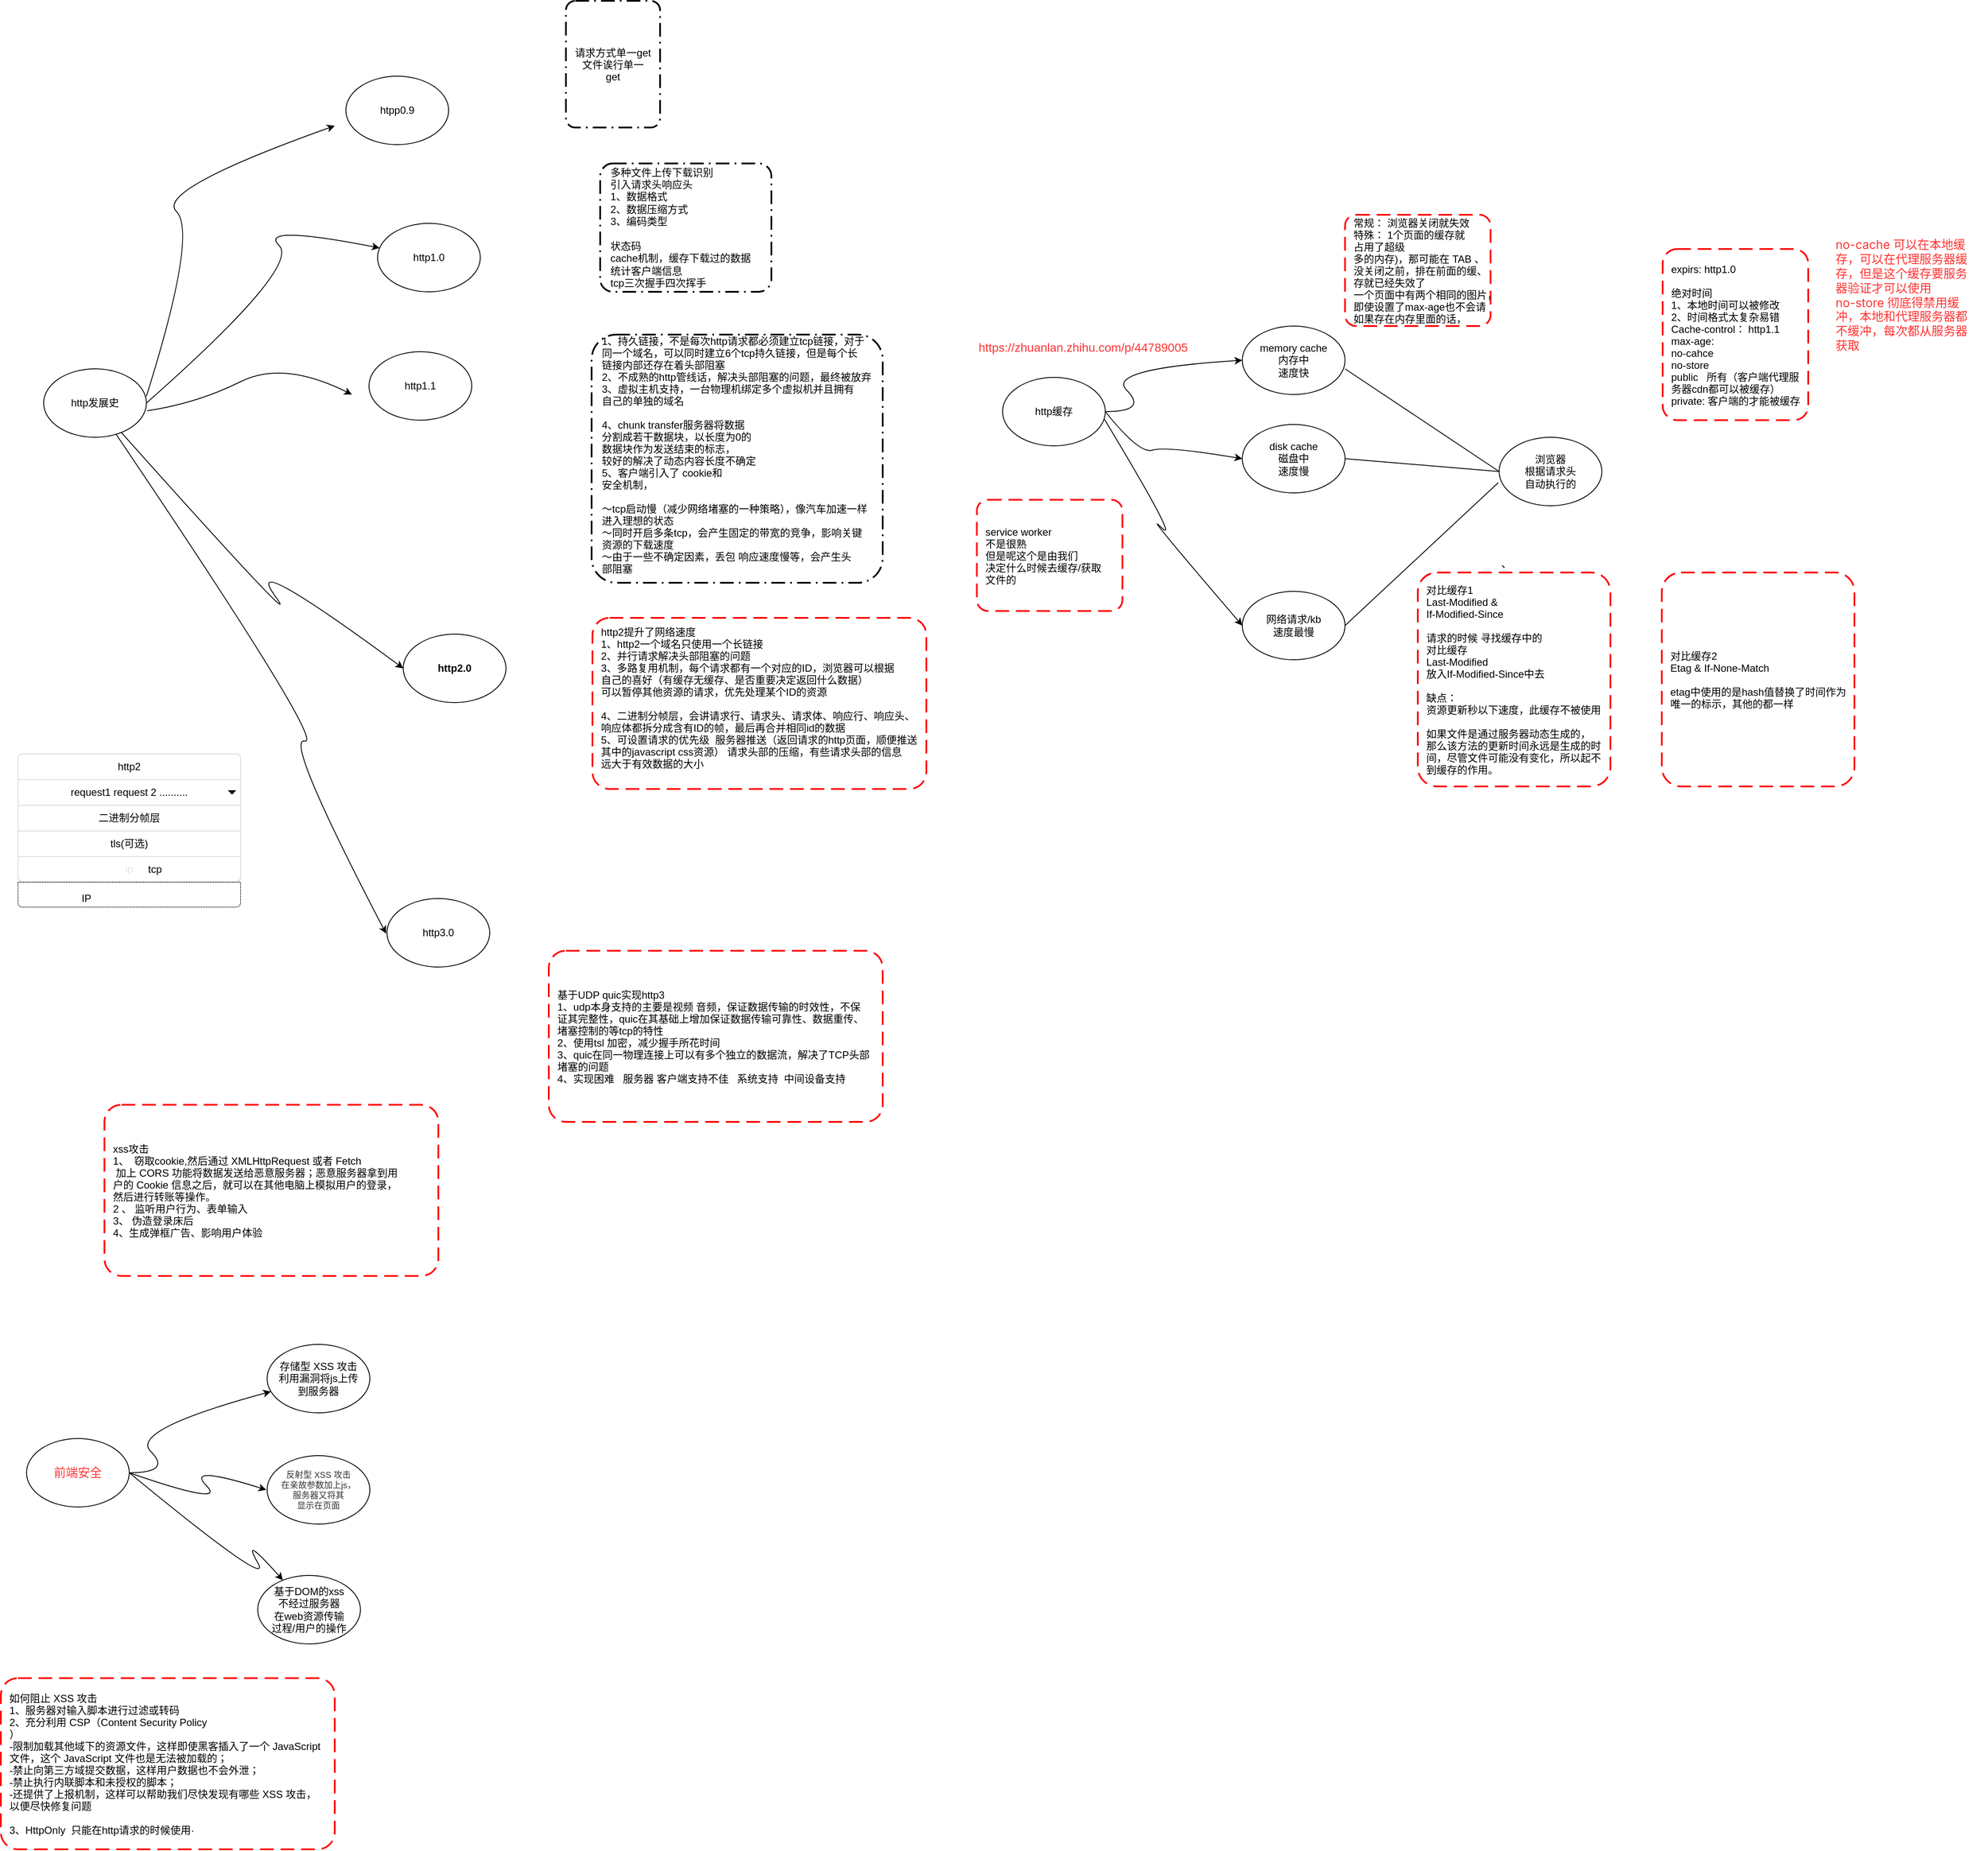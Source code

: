 <mxfile version="12.3.3" type="github" pages="1">
  <diagram id="m3J9kFqykPF54zMLwvkE" name="Page-1">
    <mxGraphModel dx="3271" dy="599" grid="1" gridSize="10" guides="1" tooltips="1" connect="1" arrows="1" fold="1" page="1" pageScale="1" pageWidth="2339" pageHeight="3300" math="0" shadow="0">
      <root>
        <mxCell id="0"/>
        <mxCell id="1" parent="0"/>
        <mxCell id="QJzcUnjFtNNjHItLSUZi-8" value="多种文件上传下载识别&lt;br&gt;引入请求头响应头&lt;br&gt;1、数据格式&lt;br&gt;2、数据压缩方式&lt;br&gt;3、编码类型&lt;br&gt;&lt;br&gt;状态码&lt;br&gt;cache机制，缓存下载过的数据&lt;br&gt;统计客户端信息&lt;br&gt;tcp三次握手四次挥手" style="rounded=1;arcSize=10;dashed=1;strokeColor=#000000;fillColor=none;gradientColor=none;dashPattern=8 3 1 3;strokeWidth=2;align=left;whiteSpace=wrap;html=1;spacingLeft=10;" parent="1" vertex="1">
          <mxGeometry x="-1630" y="260" width="200" height="150" as="geometry"/>
        </mxCell>
        <mxCell id="-C9dd63Dn9SHJSaXkGCF-1" value="http发展史" style="ellipse;whiteSpace=wrap;html=1;" parent="1" vertex="1">
          <mxGeometry x="-2280" y="500" width="120" height="80" as="geometry"/>
        </mxCell>
        <mxCell id="-C9dd63Dn9SHJSaXkGCF-2" value="" style="curved=1;endArrow=classic;html=1;exitX=1;exitY=0.4;exitDx=0;exitDy=0;exitPerimeter=0;" parent="1" source="-C9dd63Dn9SHJSaXkGCF-1" edge="1">
          <mxGeometry width="50" height="50" relative="1" as="geometry">
            <mxPoint x="-2150" y="341" as="sourcePoint"/>
            <mxPoint x="-1940" y="216" as="targetPoint"/>
            <Array as="points">
              <mxPoint x="-2100" y="341"/>
              <mxPoint x="-2150" y="291"/>
            </Array>
          </mxGeometry>
        </mxCell>
        <mxCell id="QJzcUnjFtNNjHItLSUZi-1" value="Text" style="text;html=1;align=center;verticalAlign=middle;resizable=0;points=[];;autosize=1;" parent="1" vertex="1">
          <mxGeometry x="-1899" y="198" width="40" height="20" as="geometry"/>
        </mxCell>
        <mxCell id="QJzcUnjFtNNjHItLSUZi-2" value="htpp0.9" style="ellipse;whiteSpace=wrap;html=1;" parent="1" vertex="1">
          <mxGeometry x="-1927" y="158" width="120" height="80" as="geometry"/>
        </mxCell>
        <mxCell id="QJzcUnjFtNNjHItLSUZi-4" value="请求方式单一get&#xa;文件诶行单一&#xa;get" style="rounded=1;arcSize=10;dashed=1;strokeColor=#000000;fillColor=none;gradientColor=none;dashPattern=8 3 1 3;strokeWidth=2;" parent="1" vertex="1">
          <mxGeometry x="-1670" y="70" width="110" height="148" as="geometry"/>
        </mxCell>
        <mxCell id="QJzcUnjFtNNjHItLSUZi-9" value="" style="curved=1;endArrow=classic;html=1;exitX=1;exitY=0.5;exitDx=0;exitDy=0;" parent="1" source="-C9dd63Dn9SHJSaXkGCF-1" target="QJzcUnjFtNNjHItLSUZi-10" edge="1">
          <mxGeometry width="50" height="50" relative="1" as="geometry">
            <mxPoint x="-2150" y="360" as="sourcePoint"/>
            <mxPoint x="-1900" y="381" as="targetPoint"/>
            <Array as="points">
              <mxPoint x="-1980" y="381"/>
              <mxPoint x="-2030" y="331"/>
            </Array>
          </mxGeometry>
        </mxCell>
        <mxCell id="QJzcUnjFtNNjHItLSUZi-10" value="http1.0" style="ellipse;whiteSpace=wrap;html=1;" parent="1" vertex="1">
          <mxGeometry x="-1890" y="330" width="120" height="80" as="geometry"/>
        </mxCell>
        <mxCell id="QJzcUnjFtNNjHItLSUZi-11" value="" style="curved=1;endArrow=classic;html=1;exitX=1.008;exitY=0.613;exitDx=0;exitDy=0;exitPerimeter=0;" parent="1" source="-C9dd63Dn9SHJSaXkGCF-1" edge="1">
          <mxGeometry width="50" height="50" relative="1" as="geometry">
            <mxPoint x="-2040" y="470" as="sourcePoint"/>
            <mxPoint x="-1920" y="530" as="targetPoint"/>
            <Array as="points">
              <mxPoint x="-2100" y="540"/>
              <mxPoint x="-2000" y="490"/>
            </Array>
          </mxGeometry>
        </mxCell>
        <mxCell id="QJzcUnjFtNNjHItLSUZi-12" value="http1.1" style="ellipse;whiteSpace=wrap;html=1;" parent="1" vertex="1">
          <mxGeometry x="-1900" y="480" width="120" height="80" as="geometry"/>
        </mxCell>
        <mxCell id="QJzcUnjFtNNjHItLSUZi-13" value="1、持久链接，不是每次http请求都必须建立tcp链接，对于&#xa;同一个域名，可以同时建立6个tcp持久链接，但是每个长&#xa;链接内部还存在着头部阻塞&#xa;2、不成熟的http管线话，解决头部阻塞的问题，最终被放弃&#xa;3、虚拟主机支持，一台物理机绑定多个虚拟机并且拥有&#xa;自己的单独的域名&#xa;&#xa;4、chunk transfer服务器将数据&#xa;分割成若干数据块，以长度为0的&#xa;数据块作为发送结束的标志，&#xa;较好的解决了动态内容长度不确定&#xa;5、客户端引入了 cookie和&#xa;安全机制，&#xa;&#xa;～tcp启动慢（减少网络堵塞的一种策略），像汽车加速一样&#xa;进入理想的状态&#xa;～同时开启多条tcp，会产生固定的带宽的竞争，影响关键&#xa;资源的下载速度&#xa;～由于一些不确定因素，丢包 响应速度慢等，会产生头&#xa;部阻塞" style="rounded=1;arcSize=10;dashed=1;strokeColor=#000000;fillColor=none;gradientColor=none;dashPattern=8 3 1 3;strokeWidth=2;align=left;spacingLeft=10;spacingBottom=10;spacingRight=10;" parent="1" vertex="1">
          <mxGeometry x="-1640" y="460" width="340" height="290" as="geometry"/>
        </mxCell>
        <mxCell id="d7jbJatVRlTsx0HvFHzn-1" value="" style="curved=1;endArrow=classic;html=1;" parent="1" source="-C9dd63Dn9SHJSaXkGCF-1" edge="1">
          <mxGeometry width="50" height="50" relative="1" as="geometry">
            <mxPoint x="-2030" y="740" as="sourcePoint"/>
            <mxPoint x="-1860" y="850" as="targetPoint"/>
            <Array as="points">
              <mxPoint x="-1970" y="820"/>
              <mxPoint x="-2050" y="710"/>
            </Array>
          </mxGeometry>
        </mxCell>
        <mxCell id="d7jbJatVRlTsx0HvFHzn-2" value="http2.0&lt;br&gt;" style="ellipse;whiteSpace=wrap;html=1;fontStyle=1" parent="1" vertex="1">
          <mxGeometry x="-1860" y="810" width="120" height="80" as="geometry"/>
        </mxCell>
        <mxCell id="d7jbJatVRlTsx0HvFHzn-3" value="http2提升了网络速度&#xa;1、http2一个域名只使用一个长链接&#xa;2、并行请求解决头部阻塞的问题&#xa;3、多路复用机制，每个请求都有一个对应的ID，浏览器可以根据&#xa;自己的喜好（有缓存无缓存、是否重要决定返回什么数据）&#xa;可以暂停其他资源的请求，优先处理某个ID的资源&#xa;&#xa;4、二进制分帧层，会讲请求行、请求头、请求体、响应行、响应头、&#xa;响应体都拆分成含有ID的帧，最后再合并相同id的数据&#xa;5、可设置请求的优先级  服务器推送（返回请求的http页面，顺便推送&#xa;其中的javascript css资源） 请求头部的压缩，有些请求头部的信息&#xa;远大于有效数据的大小&#xa;" style="rounded=1;arcSize=10;dashed=1;strokeColor=#ff0000;fillColor=none;gradientColor=none;dashPattern=8 4;strokeWidth=2;align=left;spacingLeft=8;spacingRight=8;" parent="1" vertex="1">
          <mxGeometry x="-1639" y="791" width="390" height="200" as="geometry"/>
        </mxCell>
        <mxCell id="d7jbJatVRlTsx0HvFHzn-10" value="" style="html=1;shadow=0;dashed=0;shape=mxgraph.bootstrap.rrect;rSize=5;strokeColor=#dddddd;html=1;whiteSpace=wrap;fillColor=#ffffff;align=left;" parent="1" vertex="1">
          <mxGeometry x="-2310" y="950" width="260" height="150" as="geometry"/>
        </mxCell>
        <mxCell id="d7jbJatVRlTsx0HvFHzn-11" value="http2&lt;br&gt;" style="strokeColor=inherit;fillColor=inherit;gradientColor=inherit;html=1;shadow=0;dashed=0;shape=mxgraph.bootstrap.topButton;rSize=5;perimeter=none;whiteSpace=wrap;resizeWidth=1;" parent="d7jbJatVRlTsx0HvFHzn-10" vertex="1">
          <mxGeometry width="260" height="30" relative="1" as="geometry"/>
        </mxCell>
        <mxCell id="d7jbJatVRlTsx0HvFHzn-12" value="request1 request 2 .........." style="strokeColor=inherit;fillColor=inherit;gradientColor=inherit;html=1;shadow=0;dashed=0;shape=mxgraph.bootstrap.rect;perimeter=none;whiteSpace=wrap;resizeWidth=1;" parent="d7jbJatVRlTsx0HvFHzn-10" vertex="1">
          <mxGeometry width="260" height="30" relative="1" as="geometry">
            <mxPoint y="30" as="offset"/>
          </mxGeometry>
        </mxCell>
        <mxCell id="d7jbJatVRlTsx0HvFHzn-13" value="" style="shape=triangle;direction=south;fillColor=#000000;strokeColor=none;perimeter=none;" parent="d7jbJatVRlTsx0HvFHzn-12" vertex="1">
          <mxGeometry x="1" y="0.5" width="10" height="5" relative="1" as="geometry">
            <mxPoint x="-15" y="-2.5" as="offset"/>
          </mxGeometry>
        </mxCell>
        <mxCell id="d7jbJatVRlTsx0HvFHzn-14" value="二进制分帧层" style="strokeColor=inherit;fillColor=inherit;gradientColor=inherit;html=1;shadow=0;dashed=0;shape=mxgraph.bootstrap.rect;perimeter=none;whiteSpace=wrap;resizeWidth=1;" parent="d7jbJatVRlTsx0HvFHzn-10" vertex="1">
          <mxGeometry width="260" height="30" relative="1" as="geometry">
            <mxPoint y="60" as="offset"/>
          </mxGeometry>
        </mxCell>
        <mxCell id="d7jbJatVRlTsx0HvFHzn-15" value="tls(可选)" style="strokeColor=inherit;fillColor=inherit;gradientColor=inherit;html=1;shadow=0;dashed=0;shape=mxgraph.bootstrap.rect;perimeter=none;whiteSpace=wrap;resizeWidth=1;" parent="d7jbJatVRlTsx0HvFHzn-10" vertex="1">
          <mxGeometry width="260" height="30" relative="1" as="geometry">
            <mxPoint y="90" as="offset"/>
          </mxGeometry>
        </mxCell>
        <mxCell id="d7jbJatVRlTsx0HvFHzn-16" value="&amp;nbsp; &amp;nbsp; &amp;nbsp; &amp;nbsp; &amp;nbsp; &amp;nbsp; &amp;nbsp; &amp;nbsp; &amp;nbsp; tcp&lt;br&gt;" style="strokeColor=inherit;fillColor=inherit;gradientColor=inherit;html=1;shadow=0;dashed=0;shape=mxgraph.bootstrap.bottomButton;rSize=5;perimeter=none;whiteSpace=wrap;resizeWidth=1;fontColor=#000000;" parent="d7jbJatVRlTsx0HvFHzn-10" vertex="1">
          <mxGeometry y="1" width="260" height="29" relative="1" as="geometry">
            <mxPoint y="-30" as="offset"/>
          </mxGeometry>
        </mxCell>
        <mxCell id="d7jbJatVRlTsx0HvFHzn-17" value="ip" style="strokeColor=inherit;fillColor=inherit;gradientColor=inherit;html=1;shadow=0;dashed=1;shape=mxgraph.bootstrap.bottomButton;rSize=5;perimeter=none;whiteSpace=wrap;resizeWidth=1;fontColor=#E6E6E6;dashPattern=1 1;" parent="1" vertex="1">
          <mxGeometry x="-2310" y="1100" width="260" height="29" as="geometry">
            <mxPoint y="-30" as="offset"/>
          </mxGeometry>
        </mxCell>
        <mxCell id="d7jbJatVRlTsx0HvFHzn-18" value="IP&lt;br&gt;" style="text;html=1;strokeColor=none;fillColor=none;align=center;verticalAlign=middle;whiteSpace=wrap;rounded=0;dashed=1;dashPattern=1 1;fontColor=#000000;" parent="1" vertex="1">
          <mxGeometry x="-2250" y="1109" width="40" height="20" as="geometry"/>
        </mxCell>
        <mxCell id="d7jbJatVRlTsx0HvFHzn-19" value="" style="curved=1;endArrow=classic;html=1;fontColor=#000000;" parent="1" source="-C9dd63Dn9SHJSaXkGCF-1" edge="1">
          <mxGeometry width="50" height="50" relative="1" as="geometry">
            <mxPoint x="-2000" y="940" as="sourcePoint"/>
            <mxPoint x="-1880" y="1160" as="targetPoint"/>
            <Array as="points">
              <mxPoint x="-1950" y="940"/>
              <mxPoint x="-2000" y="930"/>
            </Array>
          </mxGeometry>
        </mxCell>
        <mxCell id="d7jbJatVRlTsx0HvFHzn-21" value="http3.0&lt;br&gt;" style="ellipse;whiteSpace=wrap;html=1;" parent="1" vertex="1">
          <mxGeometry x="-1879" y="1119" width="120" height="80" as="geometry"/>
        </mxCell>
        <mxCell id="d7jbJatVRlTsx0HvFHzn-22" value="基于UDP quic实现http3&#xa;1、udp本身支持的主要是视频 音频，保证数据传输的时效性，不保&#xa;证其完整性，quic在其基础上增加保证数据传输可靠性、数据重传、&#xa;堵塞控制的等tcp的特性&#xa;2、使用tsl 加密，减少握手所花时间&#xa;3、quic在同一物理连接上可以有多个独立的数据流，解决了TCP头部&#xa;堵塞的问题&#xa;4、实现困难   服务器 客户端支持不佳   系统支持  中间设备支持" style="rounded=1;arcSize=10;dashed=1;strokeColor=#ff0000;fillColor=none;gradientColor=none;dashPattern=8 4;strokeWidth=2;align=left;spacingLeft=8;spacingRight=8;" parent="1" vertex="1">
          <mxGeometry x="-1690" y="1180" width="390" height="200" as="geometry"/>
        </mxCell>
        <mxCell id="FxdTvAPtLqqA7UkRKLkz-4" value="http缓存" style="ellipse;whiteSpace=wrap;html=1;" vertex="1" parent="1">
          <mxGeometry x="-1160" y="510" width="120" height="80" as="geometry"/>
        </mxCell>
        <mxCell id="FxdTvAPtLqqA7UkRKLkz-5" value="" style="curved=1;endArrow=classic;html=1;" edge="1" parent="1">
          <mxGeometry width="50" height="50" relative="1" as="geometry">
            <mxPoint x="-1040" y="550" as="sourcePoint"/>
            <mxPoint x="-880" y="490" as="targetPoint"/>
            <Array as="points">
              <mxPoint x="-990" y="550"/>
              <mxPoint x="-1040" y="500"/>
            </Array>
          </mxGeometry>
        </mxCell>
        <mxCell id="FxdTvAPtLqqA7UkRKLkz-6" value="" style="curved=1;endArrow=classic;html=1;exitX=1;exitY=0.5;exitDx=0;exitDy=0;entryX=0;entryY=0.5;entryDx=0;entryDy=0;" edge="1" parent="1" source="FxdTvAPtLqqA7UkRKLkz-4" target="FxdTvAPtLqqA7UkRKLkz-7">
          <mxGeometry width="50" height="50" relative="1" as="geometry">
            <mxPoint x="-1030" y="580" as="sourcePoint"/>
            <mxPoint x="-880" y="630" as="targetPoint"/>
            <Array as="points">
              <mxPoint x="-1000" y="600"/>
              <mxPoint x="-970" y="590"/>
            </Array>
          </mxGeometry>
        </mxCell>
        <mxCell id="FxdTvAPtLqqA7UkRKLkz-7" value="disk cache&lt;br&gt;磁盘中&lt;br&gt;速度慢" style="ellipse;whiteSpace=wrap;html=1;" vertex="1" parent="1">
          <mxGeometry x="-880" y="565" width="120" height="80" as="geometry"/>
        </mxCell>
        <mxCell id="FxdTvAPtLqqA7UkRKLkz-8" value="memory cache&lt;br&gt;内存中&lt;br&gt;速度快&lt;br&gt;" style="ellipse;whiteSpace=wrap;html=1;" vertex="1" parent="1">
          <mxGeometry x="-880" y="450" width="120" height="80" as="geometry"/>
        </mxCell>
        <mxCell id="FxdTvAPtLqqA7UkRKLkz-9" value="" style="curved=1;endArrow=classic;html=1;exitX=0.992;exitY=0.613;exitDx=0;exitDy=0;exitPerimeter=0;entryX=0;entryY=0.5;entryDx=0;entryDy=0;" edge="1" parent="1" source="FxdTvAPtLqqA7UkRKLkz-4" target="FxdTvAPtLqqA7UkRKLkz-10">
          <mxGeometry width="50" height="50" relative="1" as="geometry">
            <mxPoint x="-1000" y="710" as="sourcePoint"/>
            <mxPoint x="-890" y="730" as="targetPoint"/>
            <Array as="points">
              <mxPoint x="-950" y="710"/>
              <mxPoint x="-1000" y="660"/>
            </Array>
          </mxGeometry>
        </mxCell>
        <mxCell id="FxdTvAPtLqqA7UkRKLkz-10" value="网络请求/kb&lt;br&gt;速度最慢" style="ellipse;whiteSpace=wrap;html=1;" vertex="1" parent="1">
          <mxGeometry x="-880" y="760" width="120" height="80" as="geometry"/>
        </mxCell>
        <mxCell id="FxdTvAPtLqqA7UkRKLkz-13" value="、" style="text;html=1;align=center;verticalAlign=middle;resizable=0;points=[];;autosize=1;" vertex="1" parent="1">
          <mxGeometry x="-587" y="718" width="30" height="20" as="geometry"/>
        </mxCell>
        <mxCell id="FxdTvAPtLqqA7UkRKLkz-14" value="" style="endArrow=none;html=1;" edge="1" parent="1">
          <mxGeometry width="50" height="50" relative="1" as="geometry">
            <mxPoint x="-760" y="500" as="sourcePoint"/>
            <mxPoint x="-580" y="620" as="targetPoint"/>
          </mxGeometry>
        </mxCell>
        <mxCell id="FxdTvAPtLqqA7UkRKLkz-15" value="" style="endArrow=none;html=1;entryX=0;entryY=0.5;entryDx=0;entryDy=0;" edge="1" parent="1" target="FxdTvAPtLqqA7UkRKLkz-17">
          <mxGeometry width="50" height="50" relative="1" as="geometry">
            <mxPoint x="-760" y="605" as="sourcePoint"/>
            <mxPoint x="-578" y="605" as="targetPoint"/>
          </mxGeometry>
        </mxCell>
        <mxCell id="FxdTvAPtLqqA7UkRKLkz-16" value="" style="endArrow=none;html=1;entryX=-0.008;entryY=0.663;entryDx=0;entryDy=0;entryPerimeter=0;" edge="1" parent="1" target="FxdTvAPtLqqA7UkRKLkz-17">
          <mxGeometry width="50" height="50" relative="1" as="geometry">
            <mxPoint x="-760" y="800" as="sourcePoint"/>
            <mxPoint x="-578" y="700" as="targetPoint"/>
          </mxGeometry>
        </mxCell>
        <mxCell id="FxdTvAPtLqqA7UkRKLkz-17" value="浏览器&lt;br&gt;根据请求头&lt;br&gt;自动执行的" style="ellipse;whiteSpace=wrap;html=1;" vertex="1" parent="1">
          <mxGeometry x="-580" y="580" width="120" height="80" as="geometry"/>
        </mxCell>
        <mxCell id="FxdTvAPtLqqA7UkRKLkz-21" value="service worker&#xa;不是很熟&#xa;但是呢这个是由我们&#xa;决定什么时候去缓存/获取&#xa;文件的" style="rounded=1;arcSize=10;dashed=1;strokeColor=#ff0000;fillColor=none;gradientColor=none;dashPattern=8 4;strokeWidth=2;align=left;spacingLeft=8;spacingRight=8;" vertex="1" parent="1">
          <mxGeometry x="-1190" y="653" width="170" height="130" as="geometry"/>
        </mxCell>
        <mxCell id="FxdTvAPtLqqA7UkRKLkz-22" value="常规： 浏览器关闭就失效&#xa;特殊： 1个页面的缓存就&#xa;占用了超级&#xa;多的内存)，那可能在 TAB 、&#xa;没关闭之前，排在前面的缓、&#xa;存就已经失效了&#xa;一个页面中有两个相同的图片，&#xa;即使设置了max-age也不会请&#xa;如果存在内存里面的话，" style="rounded=1;arcSize=10;dashed=1;strokeColor=#ff0000;fillColor=none;gradientColor=none;dashPattern=8 4;strokeWidth=2;align=left;spacingLeft=8;spacingRight=8;" vertex="1" parent="1">
          <mxGeometry x="-760" y="320" width="170" height="130" as="geometry"/>
        </mxCell>
        <mxCell id="FxdTvAPtLqqA7UkRKLkz-23" value="expirs: http1.0&#xa;&#xa;绝对时间&#xa;1、本地时间可以被修改&#xa;2、时间格式太复杂易错&#xa;Cache-control： http1.1&#xa;max-age:&#xa;no-cahce&#xa;no-store&#xa;public   所有（客户端代理服&#xa;务器cdn都可以被缓存）&#xa;private: 客户端的才能被缓存" style="rounded=1;arcSize=10;dashed=1;strokeColor=#ff0000;fillColor=none;gradientColor=none;dashPattern=8 4;strokeWidth=2;align=left;spacingLeft=8;spacingRight=8;" vertex="1" parent="1">
          <mxGeometry x="-389" y="360" width="170" height="200" as="geometry"/>
        </mxCell>
        <mxCell id="FxdTvAPtLqqA7UkRKLkz-24" value="&lt;h1 style=&quot;font-size: 14px;&quot;&gt;&lt;span style=&quot;font-family: &amp;quot;microsoft yahei&amp;quot;, &amp;quot;sf pro display&amp;quot;, roboto, noto, arial, &amp;quot;pingfang sc&amp;quot;, sans-serif; font-size: 14px; font-weight: 400; background-color: rgb(255, 255, 255);&quot;&gt;no-cache 可以在本地缓存，可以在代理服务器缓存，但是这个缓存要服务器验证才可以使用&lt;/span&gt;&lt;br style=&quot;box-sizing: border-box; outline: 0px; margin: 0px; padding: 0px; overflow-wrap: break-word; font-family: &amp;quot;microsoft yahei&amp;quot;, &amp;quot;sf pro display&amp;quot;, roboto, noto, arial, &amp;quot;pingfang sc&amp;quot;, sans-serif; font-size: 14px; font-weight: 400; background-color: rgb(255, 255, 255);&quot;&gt;&lt;span style=&quot;font-family: &amp;quot;microsoft yahei&amp;quot;, &amp;quot;sf pro display&amp;quot;, roboto, noto, arial, &amp;quot;pingfang sc&amp;quot;, sans-serif; font-size: 14px; font-weight: 400; background-color: rgb(255, 255, 255);&quot;&gt;no-store 彻底得禁用缓冲，本地和代理服务器都不缓冲，每次都从服务器获取&lt;/span&gt;&lt;br style=&quot;font-size: 14px;&quot;&gt;&lt;/h1&gt;" style="text;html=1;strokeColor=none;fillColor=none;spacing=5;spacingTop=-7;whiteSpace=wrap;overflow=hidden;rounded=0;fontSize=14;fontColor=#FF3333;spacingLeft=8;spacingRight=9;spacingBottom=9;" vertex="1" parent="1">
          <mxGeometry x="-200" y="335" width="190" height="235" as="geometry"/>
        </mxCell>
        <UserObject label="https://zhuanlan.zhihu.com/p/44789005" link="https://zhuanlan.zhihu.com/p/44789005" id="FxdTvAPtLqqA7UkRKLkz-26">
          <mxCell style="text;html=1;fontSize=14;fontColor=#FF3333;" vertex="1" parent="1">
            <mxGeometry x="-1190" y="460" width="270" height="30" as="geometry"/>
          </mxCell>
        </UserObject>
        <mxCell id="FxdTvAPtLqqA7UkRKLkz-27" value="对比缓存1&#xa;Last-Modified &amp; &#xa;If-Modified-Since&#xa;&#xa;请求的时候 寻找缓存中的&#xa;对比缓存&#xa;Last-Modified &#xa;放入If-Modified-Since中去&#xa;&#xa;缺点：&#xa;资源更新秒以下速度，此缓存不被使用&#xa;&#xa;如果文件是通过服务器动态生成的，&#xa;那么该方法的更新时间永远是生成的时&#xa;间，尽管文件可能没有变化，所以起不&#xa;到缓存的作用。" style="rounded=1;arcSize=10;dashed=1;strokeColor=#ff0000;fillColor=none;gradientColor=none;dashPattern=8 4;strokeWidth=2;align=left;spacingLeft=8;spacingRight=8;" vertex="1" parent="1">
          <mxGeometry x="-675" y="738" width="225" height="250" as="geometry"/>
        </mxCell>
        <mxCell id="FxdTvAPtLqqA7UkRKLkz-28" value="对比缓存2&#xa;Etag &amp; If-None-Match&#xa;&#xa;etag中使用的是hash值替换了时间作为&#xa;唯一的标示，其他的都一样" style="rounded=1;arcSize=10;dashed=1;strokeColor=#ff0000;fillColor=none;gradientColor=none;dashPattern=8 4;strokeWidth=2;align=left;spacingLeft=8;spacingRight=8;" vertex="1" parent="1">
          <mxGeometry x="-390" y="738" width="225" height="250" as="geometry"/>
        </mxCell>
        <mxCell id="FxdTvAPtLqqA7UkRKLkz-29" value="前端安全" style="ellipse;whiteSpace=wrap;html=1;fontSize=14;fontColor=#FF3333;" vertex="1" parent="1">
          <mxGeometry x="-2300" y="1750" width="120" height="80" as="geometry"/>
        </mxCell>
        <mxCell id="FxdTvAPtLqqA7UkRKLkz-30" value="" style="curved=1;endArrow=classic;html=1;fontSize=14;fontColor=#FF3333;" edge="1" parent="1" target="FxdTvAPtLqqA7UkRKLkz-31">
          <mxGeometry width="50" height="50" relative="1" as="geometry">
            <mxPoint x="-2180" y="1790" as="sourcePoint"/>
            <mxPoint x="-2090" y="1660" as="targetPoint"/>
            <Array as="points">
              <mxPoint x="-2130" y="1790"/>
              <mxPoint x="-2180" y="1740"/>
            </Array>
          </mxGeometry>
        </mxCell>
        <mxCell id="FxdTvAPtLqqA7UkRKLkz-31" value="存储型 XSS 攻击&lt;br&gt;利用漏洞将js上传&lt;br&gt;到服务器" style="ellipse;whiteSpace=wrap;html=1;" vertex="1" parent="1">
          <mxGeometry x="-2019" y="1640" width="120" height="80" as="geometry"/>
        </mxCell>
        <mxCell id="FxdTvAPtLqqA7UkRKLkz-32" value="" style="curved=1;endArrow=classic;html=1;fontSize=14;fontColor=#FF3333;exitX=1;exitY=0.5;exitDx=0;exitDy=0;" edge="1" parent="1" source="FxdTvAPtLqqA7UkRKLkz-29">
          <mxGeometry width="50" height="50" relative="1" as="geometry">
            <mxPoint x="-2115" y="1830" as="sourcePoint"/>
            <mxPoint x="-2020" y="1810" as="targetPoint"/>
            <Array as="points">
              <mxPoint x="-2065" y="1830"/>
              <mxPoint x="-2115" y="1780"/>
            </Array>
          </mxGeometry>
        </mxCell>
        <mxCell id="FxdTvAPtLqqA7UkRKLkz-33" value="xss攻击&#xa;1、　窃取cookie,然后通过 XMLHttpRequest 或者 Fetch&#xa; 加上 CORS 功能将数据发送给恶意服务器；恶意服务器拿到用&#xa;户的 Cookie 信息之后，就可以在其他电脑上模拟用户的登录，&#xa;然后进行转账等操作。&#xa;2 、 监听用户行为、表单输入&#xa;3、 伪造登录床后&#xa;4、生成弹框广告、影响用户体验" style="rounded=1;arcSize=10;dashed=1;strokeColor=#ff0000;fillColor=none;gradientColor=none;dashPattern=8 4;strokeWidth=2;align=left;spacingLeft=8;spacingRight=8;" vertex="1" parent="1">
          <mxGeometry x="-2209" y="1360" width="390" height="200" as="geometry"/>
        </mxCell>
        <mxCell id="FxdTvAPtLqqA7UkRKLkz-34" value="&lt;span style=&quot;color: rgb(51 , 51 , 51) ; font-family: &amp;#34;pingfang sc&amp;#34; , &amp;#34;lantinghei sc&amp;#34; , &amp;#34;microsoft yahei&amp;#34; , &amp;#34;hiragino sans gb&amp;#34; , &amp;#34;microsoft sans serif&amp;#34; , &amp;#34;wenquanyi micro hei&amp;#34; , &amp;#34;helvetica&amp;#34; , sans-serif ; font-size: 10px ; white-space: normal ; background-color: rgb(255 , 255 , 255)&quot;&gt;反射型 XSS 攻击&lt;br&gt;在亲故参数加上js，&lt;br&gt;服务器又将其&lt;br&gt;显示在页面&lt;br&gt;&lt;/span&gt;" style="ellipse;whiteSpace=wrap;html=1;fontSize=10;fontColor=#FF3333;" vertex="1" parent="1">
          <mxGeometry x="-2019" y="1770" width="120" height="80" as="geometry"/>
        </mxCell>
        <mxCell id="FxdTvAPtLqqA7UkRKLkz-35" value="" style="curved=1;endArrow=classic;html=1;fontSize=10;fontColor=#FF3333;exitX=1;exitY=0.5;exitDx=0;exitDy=0;" edge="1" parent="1" source="FxdTvAPtLqqA7UkRKLkz-29" target="FxdTvAPtLqqA7UkRKLkz-36">
          <mxGeometry width="50" height="50" relative="1" as="geometry">
            <mxPoint x="-2050" y="1910" as="sourcePoint"/>
            <mxPoint x="-1970" y="1950" as="targetPoint"/>
            <Array as="points">
              <mxPoint x="-2010" y="1930"/>
              <mxPoint x="-2050" y="1860"/>
            </Array>
          </mxGeometry>
        </mxCell>
        <mxCell id="FxdTvAPtLqqA7UkRKLkz-36" value="基于DOM的xss&lt;br&gt;不经过服务器&lt;br&gt;在web资源传输&lt;br&gt;过程/用户的操作" style="ellipse;whiteSpace=wrap;html=1;" vertex="1" parent="1">
          <mxGeometry x="-2030" y="1910" width="120" height="80" as="geometry"/>
        </mxCell>
        <mxCell id="FxdTvAPtLqqA7UkRKLkz-37" value="如何阻止 XSS 攻击&#xa;1、服务器对输入脚本进行过滤或转码&#xa;2、充分利用 CSP（Content Security Policy &#xa;）&#xa;-限制加载其他域下的资源文件，这样即使黑客插入了一个 JavaScript&#xa;文件，这个 JavaScript 文件也是无法被加载的；&#xa;-禁止向第三方域提交数据，这样用户数据也不会外泄；&#xa;-禁止执行内联脚本和未授权的脚本；&#xa;-还提供了上报机制，这样可以帮助我们尽快发现有哪些 XSS 攻击，&#xa;以便尽快修复问题&#xa;&#xa;3、HttpOnly  只能在http请求的时候使用·" style="rounded=1;arcSize=10;dashed=1;strokeColor=#ff0000;fillColor=none;gradientColor=none;dashPattern=8 4;strokeWidth=2;align=left;spacingLeft=8;spacingRight=8;" vertex="1" parent="1">
          <mxGeometry x="-2330" y="2030" width="390" height="200" as="geometry"/>
        </mxCell>
      </root>
    </mxGraphModel>
  </diagram>
</mxfile>
